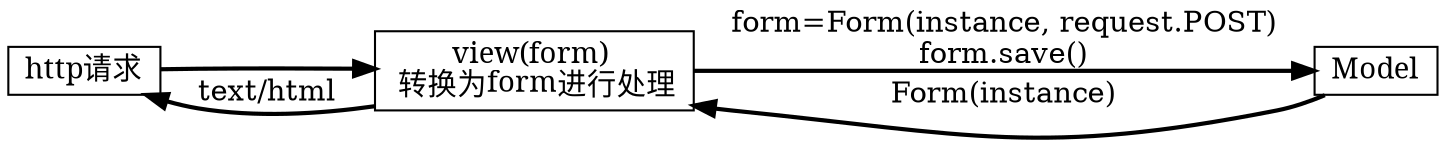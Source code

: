 digraph G{
    Graph[rankdir="LR"];
    node[shape=record, height=.1, fontname="SimSun"];

    req[label = "http请求"];
    view[label = "view(form) \n 转换为form进行处理"];
    model[label = "Model"];
    
    req -> view[style=bold];
    view -> req[style=bold, label="text/html"];

    view -> model[style=bold, label="form=Form(instance, request.POST)\nform.save()"];
    model -> view[style=bold, label="Form(instance)"];
}